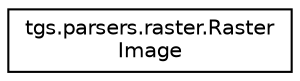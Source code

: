 digraph "Graphical Class Hierarchy"
{
  edge [fontname="Helvetica",fontsize="10",labelfontname="Helvetica",labelfontsize="10"];
  node [fontname="Helvetica",fontsize="10",shape=record];
  rankdir="LR";
  Node0 [label="tgs.parsers.raster.Raster\lImage",height=0.2,width=0.4,color="black", fillcolor="white", style="filled",URL="$classtgs_1_1parsers_1_1raster_1_1RasterImage.html"];
}
